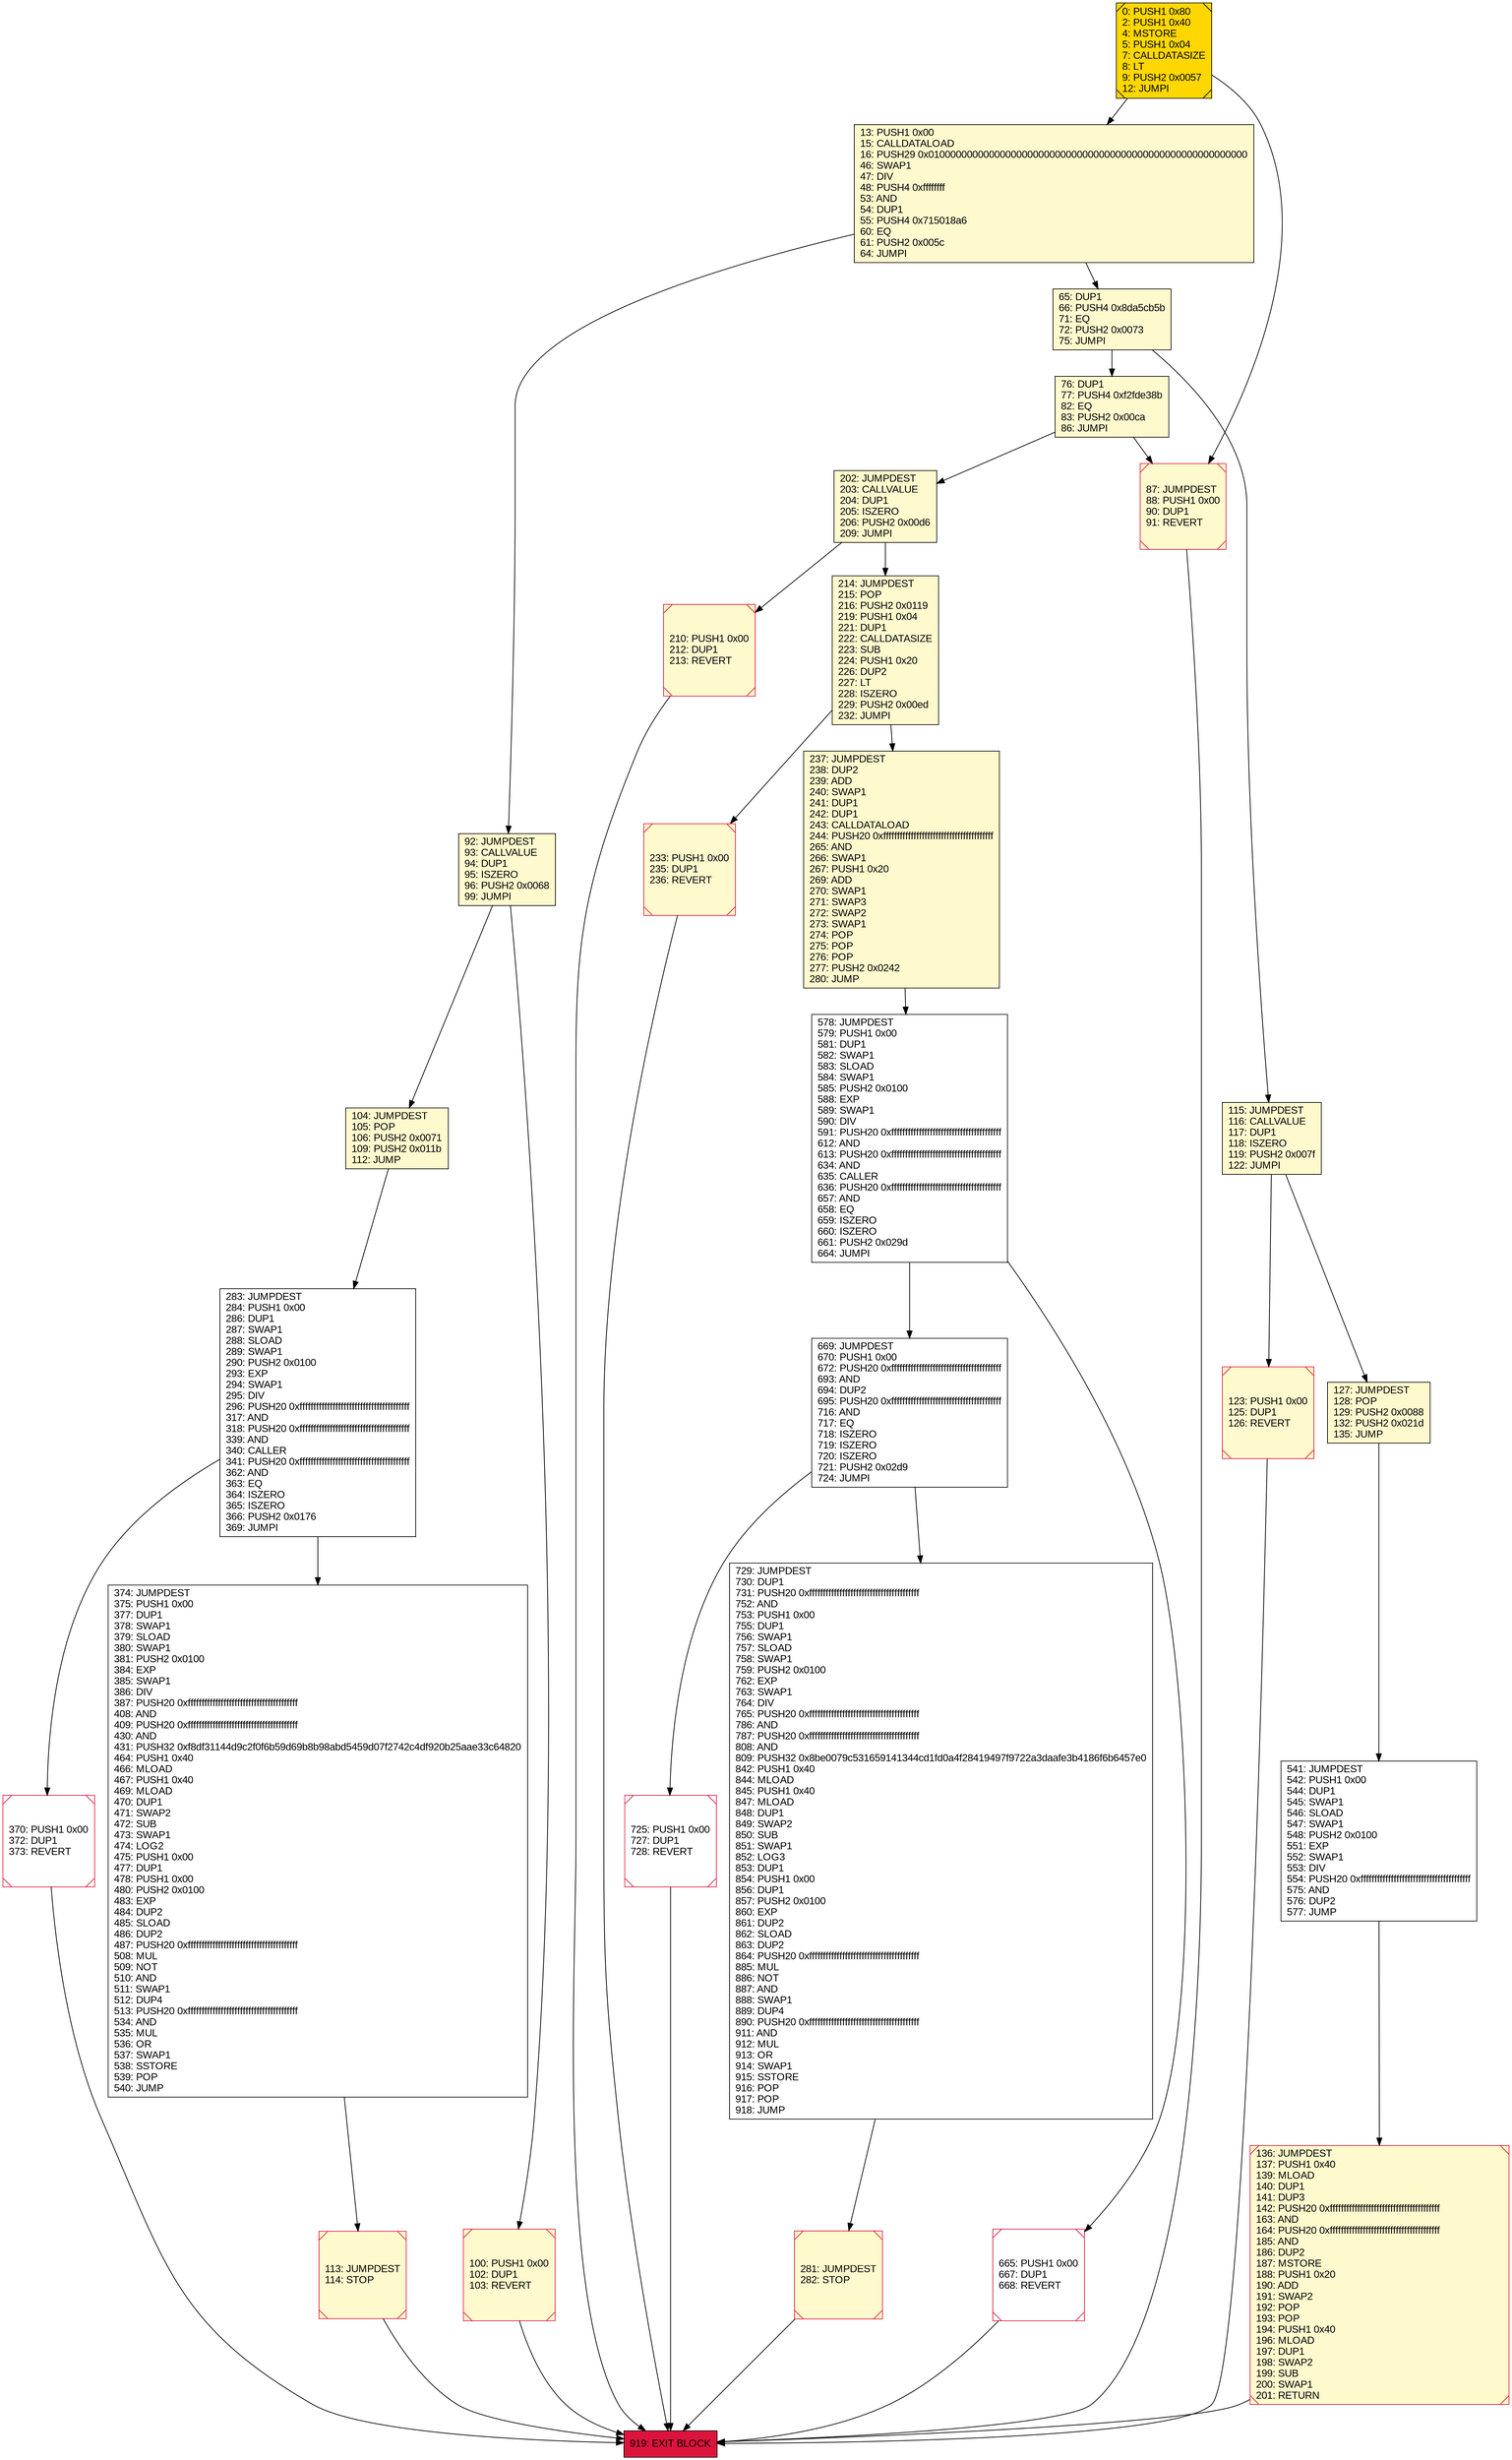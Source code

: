 digraph G {
bgcolor=transparent rankdir=UD;
node [shape=box style=filled color=black fillcolor=white fontname=arial fontcolor=black];
104 [label="104: JUMPDEST\l105: POP\l106: PUSH2 0x0071\l109: PUSH2 0x011b\l112: JUMP\l" fillcolor=lemonchiffon ];
100 [label="100: PUSH1 0x00\l102: DUP1\l103: REVERT\l" fillcolor=lemonchiffon shape=Msquare color=crimson ];
233 [label="233: PUSH1 0x00\l235: DUP1\l236: REVERT\l" fillcolor=lemonchiffon shape=Msquare color=crimson ];
281 [label="281: JUMPDEST\l282: STOP\l" fillcolor=lemonchiffon shape=Msquare color=crimson ];
76 [label="76: DUP1\l77: PUSH4 0xf2fde38b\l82: EQ\l83: PUSH2 0x00ca\l86: JUMPI\l" fillcolor=lemonchiffon ];
87 [label="87: JUMPDEST\l88: PUSH1 0x00\l90: DUP1\l91: REVERT\l" fillcolor=lemonchiffon shape=Msquare color=crimson ];
127 [label="127: JUMPDEST\l128: POP\l129: PUSH2 0x0088\l132: PUSH2 0x021d\l135: JUMP\l" fillcolor=lemonchiffon ];
370 [label="370: PUSH1 0x00\l372: DUP1\l373: REVERT\l" shape=Msquare color=crimson ];
919 [label="919: EXIT BLOCK\l" fillcolor=crimson ];
92 [label="92: JUMPDEST\l93: CALLVALUE\l94: DUP1\l95: ISZERO\l96: PUSH2 0x0068\l99: JUMPI\l" fillcolor=lemonchiffon ];
123 [label="123: PUSH1 0x00\l125: DUP1\l126: REVERT\l" fillcolor=lemonchiffon shape=Msquare color=crimson ];
13 [label="13: PUSH1 0x00\l15: CALLDATALOAD\l16: PUSH29 0x0100000000000000000000000000000000000000000000000000000000\l46: SWAP1\l47: DIV\l48: PUSH4 0xffffffff\l53: AND\l54: DUP1\l55: PUSH4 0x715018a6\l60: EQ\l61: PUSH2 0x005c\l64: JUMPI\l" fillcolor=lemonchiffon ];
136 [label="136: JUMPDEST\l137: PUSH1 0x40\l139: MLOAD\l140: DUP1\l141: DUP3\l142: PUSH20 0xffffffffffffffffffffffffffffffffffffffff\l163: AND\l164: PUSH20 0xffffffffffffffffffffffffffffffffffffffff\l185: AND\l186: DUP2\l187: MSTORE\l188: PUSH1 0x20\l190: ADD\l191: SWAP2\l192: POP\l193: POP\l194: PUSH1 0x40\l196: MLOAD\l197: DUP1\l198: SWAP2\l199: SUB\l200: SWAP1\l201: RETURN\l" fillcolor=lemonchiffon shape=Msquare color=crimson ];
283 [label="283: JUMPDEST\l284: PUSH1 0x00\l286: DUP1\l287: SWAP1\l288: SLOAD\l289: SWAP1\l290: PUSH2 0x0100\l293: EXP\l294: SWAP1\l295: DIV\l296: PUSH20 0xffffffffffffffffffffffffffffffffffffffff\l317: AND\l318: PUSH20 0xffffffffffffffffffffffffffffffffffffffff\l339: AND\l340: CALLER\l341: PUSH20 0xffffffffffffffffffffffffffffffffffffffff\l362: AND\l363: EQ\l364: ISZERO\l365: ISZERO\l366: PUSH2 0x0176\l369: JUMPI\l" ];
113 [label="113: JUMPDEST\l114: STOP\l" fillcolor=lemonchiffon shape=Msquare color=crimson ];
578 [label="578: JUMPDEST\l579: PUSH1 0x00\l581: DUP1\l582: SWAP1\l583: SLOAD\l584: SWAP1\l585: PUSH2 0x0100\l588: EXP\l589: SWAP1\l590: DIV\l591: PUSH20 0xffffffffffffffffffffffffffffffffffffffff\l612: AND\l613: PUSH20 0xffffffffffffffffffffffffffffffffffffffff\l634: AND\l635: CALLER\l636: PUSH20 0xffffffffffffffffffffffffffffffffffffffff\l657: AND\l658: EQ\l659: ISZERO\l660: ISZERO\l661: PUSH2 0x029d\l664: JUMPI\l" ];
669 [label="669: JUMPDEST\l670: PUSH1 0x00\l672: PUSH20 0xffffffffffffffffffffffffffffffffffffffff\l693: AND\l694: DUP2\l695: PUSH20 0xffffffffffffffffffffffffffffffffffffffff\l716: AND\l717: EQ\l718: ISZERO\l719: ISZERO\l720: ISZERO\l721: PUSH2 0x02d9\l724: JUMPI\l" ];
115 [label="115: JUMPDEST\l116: CALLVALUE\l117: DUP1\l118: ISZERO\l119: PUSH2 0x007f\l122: JUMPI\l" fillcolor=lemonchiffon ];
541 [label="541: JUMPDEST\l542: PUSH1 0x00\l544: DUP1\l545: SWAP1\l546: SLOAD\l547: SWAP1\l548: PUSH2 0x0100\l551: EXP\l552: SWAP1\l553: DIV\l554: PUSH20 0xffffffffffffffffffffffffffffffffffffffff\l575: AND\l576: DUP2\l577: JUMP\l" ];
729 [label="729: JUMPDEST\l730: DUP1\l731: PUSH20 0xffffffffffffffffffffffffffffffffffffffff\l752: AND\l753: PUSH1 0x00\l755: DUP1\l756: SWAP1\l757: SLOAD\l758: SWAP1\l759: PUSH2 0x0100\l762: EXP\l763: SWAP1\l764: DIV\l765: PUSH20 0xffffffffffffffffffffffffffffffffffffffff\l786: AND\l787: PUSH20 0xffffffffffffffffffffffffffffffffffffffff\l808: AND\l809: PUSH32 0x8be0079c531659141344cd1fd0a4f28419497f9722a3daafe3b4186f6b6457e0\l842: PUSH1 0x40\l844: MLOAD\l845: PUSH1 0x40\l847: MLOAD\l848: DUP1\l849: SWAP2\l850: SUB\l851: SWAP1\l852: LOG3\l853: DUP1\l854: PUSH1 0x00\l856: DUP1\l857: PUSH2 0x0100\l860: EXP\l861: DUP2\l862: SLOAD\l863: DUP2\l864: PUSH20 0xffffffffffffffffffffffffffffffffffffffff\l885: MUL\l886: NOT\l887: AND\l888: SWAP1\l889: DUP4\l890: PUSH20 0xffffffffffffffffffffffffffffffffffffffff\l911: AND\l912: MUL\l913: OR\l914: SWAP1\l915: SSTORE\l916: POP\l917: POP\l918: JUMP\l" ];
202 [label="202: JUMPDEST\l203: CALLVALUE\l204: DUP1\l205: ISZERO\l206: PUSH2 0x00d6\l209: JUMPI\l" fillcolor=lemonchiffon ];
210 [label="210: PUSH1 0x00\l212: DUP1\l213: REVERT\l" fillcolor=lemonchiffon shape=Msquare color=crimson ];
725 [label="725: PUSH1 0x00\l727: DUP1\l728: REVERT\l" shape=Msquare color=crimson ];
237 [label="237: JUMPDEST\l238: DUP2\l239: ADD\l240: SWAP1\l241: DUP1\l242: DUP1\l243: CALLDATALOAD\l244: PUSH20 0xffffffffffffffffffffffffffffffffffffffff\l265: AND\l266: SWAP1\l267: PUSH1 0x20\l269: ADD\l270: SWAP1\l271: SWAP3\l272: SWAP2\l273: SWAP1\l274: POP\l275: POP\l276: POP\l277: PUSH2 0x0242\l280: JUMP\l" fillcolor=lemonchiffon ];
665 [label="665: PUSH1 0x00\l667: DUP1\l668: REVERT\l" shape=Msquare color=crimson ];
214 [label="214: JUMPDEST\l215: POP\l216: PUSH2 0x0119\l219: PUSH1 0x04\l221: DUP1\l222: CALLDATASIZE\l223: SUB\l224: PUSH1 0x20\l226: DUP2\l227: LT\l228: ISZERO\l229: PUSH2 0x00ed\l232: JUMPI\l" fillcolor=lemonchiffon ];
65 [label="65: DUP1\l66: PUSH4 0x8da5cb5b\l71: EQ\l72: PUSH2 0x0073\l75: JUMPI\l" fillcolor=lemonchiffon ];
0 [label="0: PUSH1 0x80\l2: PUSH1 0x40\l4: MSTORE\l5: PUSH1 0x04\l7: CALLDATASIZE\l8: LT\l9: PUSH2 0x0057\l12: JUMPI\l" fillcolor=lemonchiffon shape=Msquare fillcolor=gold ];
374 [label="374: JUMPDEST\l375: PUSH1 0x00\l377: DUP1\l378: SWAP1\l379: SLOAD\l380: SWAP1\l381: PUSH2 0x0100\l384: EXP\l385: SWAP1\l386: DIV\l387: PUSH20 0xffffffffffffffffffffffffffffffffffffffff\l408: AND\l409: PUSH20 0xffffffffffffffffffffffffffffffffffffffff\l430: AND\l431: PUSH32 0xf8df31144d9c2f0f6b59d69b8b98abd5459d07f2742c4df920b25aae33c64820\l464: PUSH1 0x40\l466: MLOAD\l467: PUSH1 0x40\l469: MLOAD\l470: DUP1\l471: SWAP2\l472: SUB\l473: SWAP1\l474: LOG2\l475: PUSH1 0x00\l477: DUP1\l478: PUSH1 0x00\l480: PUSH2 0x0100\l483: EXP\l484: DUP2\l485: SLOAD\l486: DUP2\l487: PUSH20 0xffffffffffffffffffffffffffffffffffffffff\l508: MUL\l509: NOT\l510: AND\l511: SWAP1\l512: DUP4\l513: PUSH20 0xffffffffffffffffffffffffffffffffffffffff\l534: AND\l535: MUL\l536: OR\l537: SWAP1\l538: SSTORE\l539: POP\l540: JUMP\l" ];
202 -> 210;
13 -> 92;
76 -> 87;
578 -> 669;
370 -> 919;
87 -> 919;
202 -> 214;
136 -> 919;
214 -> 237;
283 -> 370;
123 -> 919;
669 -> 729;
100 -> 919;
669 -> 725;
65 -> 115;
237 -> 578;
374 -> 113;
92 -> 104;
281 -> 919;
92 -> 100;
578 -> 665;
104 -> 283;
233 -> 919;
13 -> 65;
76 -> 202;
283 -> 374;
725 -> 919;
210 -> 919;
729 -> 281;
0 -> 13;
65 -> 76;
0 -> 87;
665 -> 919;
541 -> 136;
113 -> 919;
115 -> 123;
214 -> 233;
127 -> 541;
115 -> 127;
}